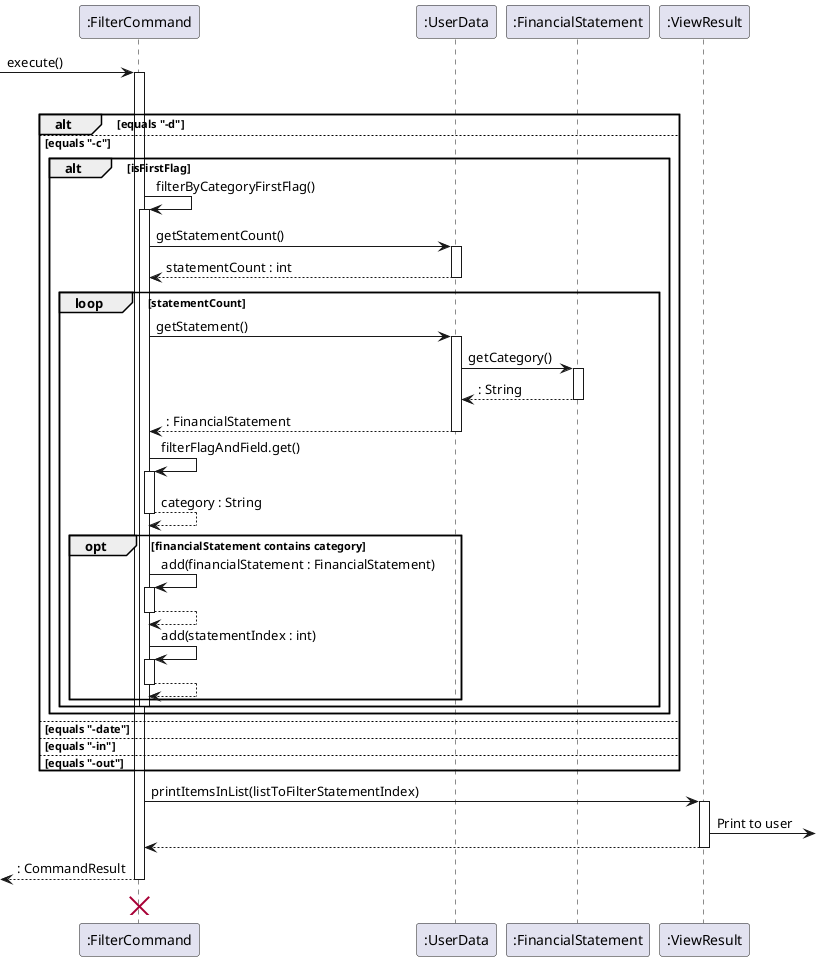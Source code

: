 @startuml
participant ":FilterCommand" as FilterCommand
participant ":UserData" as UserData
participant ":FinancialStatement" as FinancialStatement

participant ":ViewResult" as ViewResult


[-> FilterCommand : execute()
activate FilterCommand

loop filterFlagAndField.size()
    alt equals "-d"

    else equals "-c"
        alt isFirstFlag
            FilterCommand -> FilterCommand : filterByCategoryFirstFlag()
            activate FilterCommand
            FilterCommand -> UserData : getStatementCount()
            activate UserData
            UserData --> FilterCommand :statementCount : int
            deactivate UserData

            loop statementCount
                FilterCommand -> UserData : getStatement()
                activate UserData
                UserData -> FinancialStatement : getCategory()
                activate FinancialStatement
                FinancialStatement --> UserData : : String
                deactivate FinancialStatement
                UserData --> FilterCommand : : FinancialStatement
                deactivate UserData

                FilterCommand -> FilterCommand : filterFlagAndField.get()
                activate FilterCommand
                FilterCommand --> FilterCommand : category : String
                deactivate FilterCommand

                opt financialStatement contains category
                    FilterCommand -> FilterCommand : add(financialStatement : FinancialStatement)
                    activate FilterCommand
                    FilterCommand --> FilterCommand
                    deactivate FilterCommand
                    FilterCommand -> FilterCommand : add(statementIndex : int)
                    activate FilterCommand
                    FilterCommand --> FilterCommand
                    deactivate FilterCommand
                end
                deactivate FilterCommand
        end
    end
    else equals "-date"

    else equals "-in"

    else equals "-out"
end

FilterCommand -> ViewResult : printItemsInList(listToFilterStatementIndex)
activate ViewResult
ViewResult -> :Print to user
ViewResult --> FilterCommand
deactivate ViewResult

[<--FilterCommand : : CommandResult
deactivate FilterCommand
FilterCommand <-[hidden]- FilterCommand
'Hidden arrow to position the destroy marker below the end of the activation bar.
destroy FilterCommand

@enduml